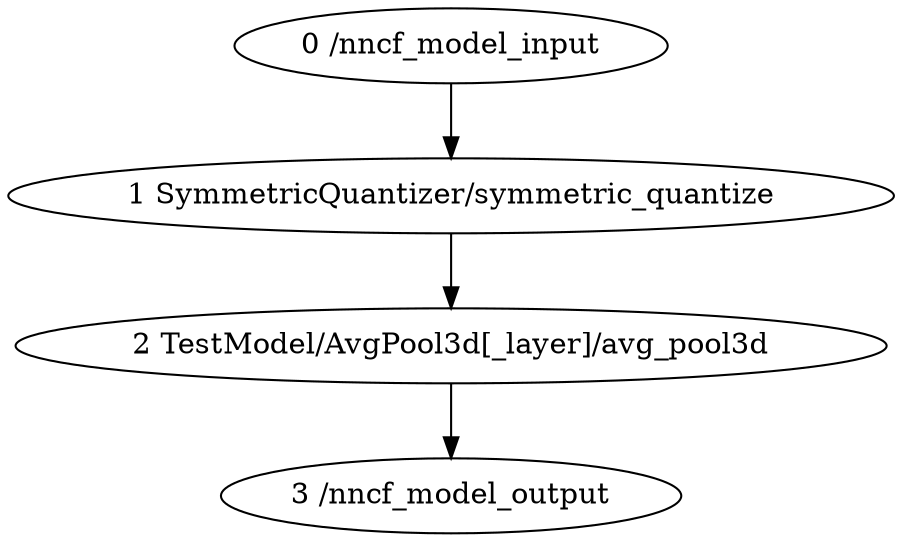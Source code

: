 strict digraph  {
"0 /nncf_model_input" [id=0, scope="", type=nncf_model_input];
"1 SymmetricQuantizer/symmetric_quantize" [id=1, scope=SymmetricQuantizer, type=symmetric_quantize];
"2 TestModel/AvgPool3d[_layer]/avg_pool3d" [id=2, scope="TestModel/AvgPool3d[_layer]", type=avg_pool3d];
"3 /nncf_model_output" [id=3, scope="", type=nncf_model_output];
"0 /nncf_model_input" -> "1 SymmetricQuantizer/symmetric_quantize";
"1 SymmetricQuantizer/symmetric_quantize" -> "2 TestModel/AvgPool3d[_layer]/avg_pool3d";
"2 TestModel/AvgPool3d[_layer]/avg_pool3d" -> "3 /nncf_model_output";
}
